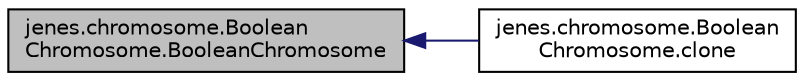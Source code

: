 digraph "jenes.chromosome.BooleanChromosome.BooleanChromosome"
{
  edge [fontname="Helvetica",fontsize="10",labelfontname="Helvetica",labelfontsize="10"];
  node [fontname="Helvetica",fontsize="10",shape=record];
  rankdir="LR";
  Node1 [label="jenes.chromosome.Boolean\lChromosome.BooleanChromosome",height=0.2,width=0.4,color="black", fillcolor="grey75", style="filled" fontcolor="black"];
  Node1 -> Node2 [dir="back",color="midnightblue",fontsize="10",style="solid",fontname="Helvetica"];
  Node2 [label="jenes.chromosome.Boolean\lChromosome.clone",height=0.2,width=0.4,color="black", fillcolor="white", style="filled",URL="$classjenes_1_1chromosome_1_1_boolean_chromosome.html#a0f0ea11e413734e15dc659a3d0831801"];
}
